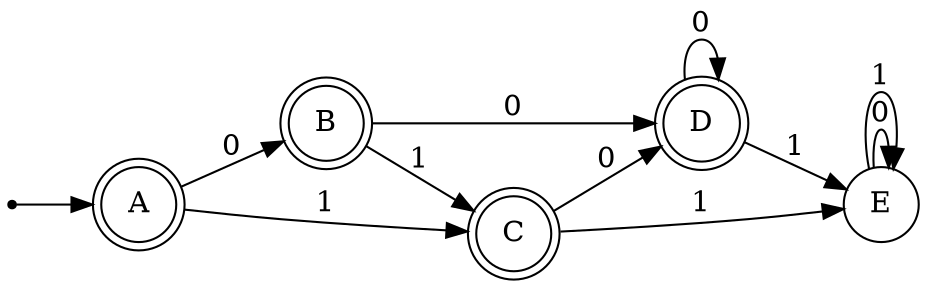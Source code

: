 digraph AFD{
node [shape=circle];
rankdir=LR;
A[shape=doublecircle] [label="A"];
B[shape=doublecircle] [label="B"];
C[shape=doublecircle] [label="C"];
D[shape=doublecircle] [label="D"];
E [label="E"];
init [label="", shape=point];
init->A;
A->B[label="0"];
A->C[label="1"];
B->D[label="0"];
B->C[label="1"];
C->D[label="0"];
C->E[label="1"];
D->D[label="0"];
D->E[label="1"];
E->E[label="0"];
E->E[label="1"];
}
